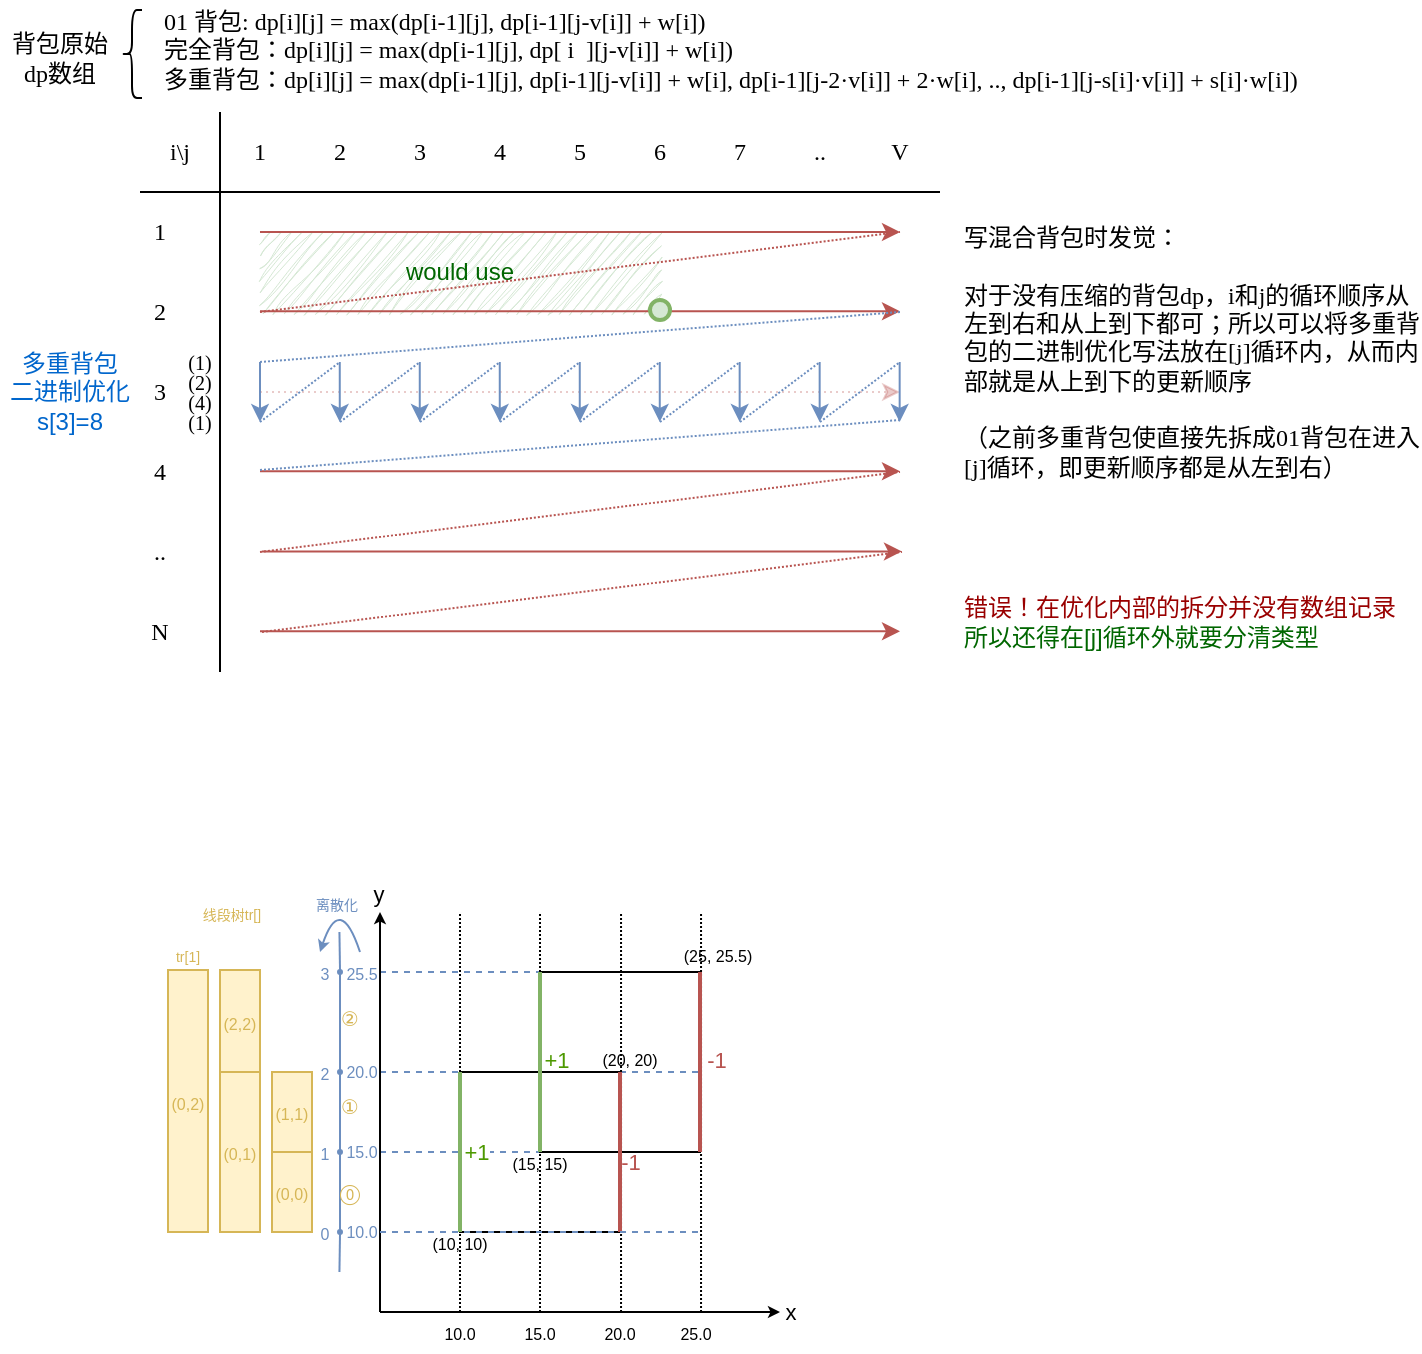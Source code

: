 <mxfile version="26.0.16">
  <diagram name="backpack" id="WbhOg6mAHFlbiaJ38bU9">
    <mxGraphModel dx="1185" dy="632" grid="1" gridSize="10" guides="1" tooltips="1" connect="1" arrows="1" fold="1" page="1" pageScale="1" pageWidth="850" pageHeight="1100" math="0" shadow="0">
      <root>
        <mxCell id="0" />
        <mxCell id="1" parent="0" />
        <mxCell id="1ED4RVVmAUTitH_Si6eS-34" value="" style="endArrow=none;dashed=1;html=1;strokeWidth=1;rounded=0;fillColor=#dae8fc;strokeColor=#6c8ebf;" edge="1" parent="1">
          <mxGeometry width="50" height="50" relative="1" as="geometry">
            <mxPoint x="200" y="600" as="sourcePoint" />
            <mxPoint x="360" y="600" as="targetPoint" />
          </mxGeometry>
        </mxCell>
        <mxCell id="1ED4RVVmAUTitH_Si6eS-35" value="" style="endArrow=none;dashed=1;html=1;strokeWidth=1;rounded=0;fillColor=#dae8fc;strokeColor=#6c8ebf;" edge="1" parent="1">
          <mxGeometry width="50" height="50" relative="1" as="geometry">
            <mxPoint x="200" y="550" as="sourcePoint" />
            <mxPoint x="360" y="550" as="targetPoint" />
          </mxGeometry>
        </mxCell>
        <mxCell id="1ED4RVVmAUTitH_Si6eS-33" value="" style="endArrow=none;dashed=1;html=1;strokeWidth=1;rounded=0;fillColor=#dae8fc;strokeColor=#6c8ebf;" edge="1" parent="1">
          <mxGeometry width="50" height="50" relative="1" as="geometry">
            <mxPoint x="200" y="640" as="sourcePoint" />
            <mxPoint x="360" y="640" as="targetPoint" />
          </mxGeometry>
        </mxCell>
        <mxCell id="b7AsIHiMoh33NBh8LySQ-63" value="&lt;font color=&quot;#006600&quot;&gt;would use&lt;/font&gt;" style="rounded=0;whiteSpace=wrap;html=1;fillColor=#d5e8d4;strokeColor=none;glass=0;shadow=0;sketch=1;curveFitting=1;jiggle=2;" parent="1" vertex="1">
          <mxGeometry x="140" y="180" width="200" height="40" as="geometry" />
        </mxCell>
        <mxCell id="b7AsIHiMoh33NBh8LySQ-1" value="" style="endArrow=none;html=1;rounded=0;" parent="1" edge="1">
          <mxGeometry width="50" height="50" relative="1" as="geometry">
            <mxPoint x="80" y="160" as="sourcePoint" />
            <mxPoint x="480" y="160" as="targetPoint" />
          </mxGeometry>
        </mxCell>
        <mxCell id="b7AsIHiMoh33NBh8LySQ-2" value="" style="endArrow=none;html=1;rounded=0;" parent="1" edge="1">
          <mxGeometry width="50" height="50" relative="1" as="geometry">
            <mxPoint x="120" y="400" as="sourcePoint" />
            <mxPoint x="120" y="120" as="targetPoint" />
          </mxGeometry>
        </mxCell>
        <mxCell id="b7AsIHiMoh33NBh8LySQ-3" value="&lt;font face=&quot;Lucida Console&quot;&gt;i\j&lt;/font&gt;" style="text;html=1;align=center;verticalAlign=middle;whiteSpace=wrap;rounded=0;" parent="1" vertex="1">
          <mxGeometry x="80" y="120" width="40" height="40" as="geometry" />
        </mxCell>
        <mxCell id="b7AsIHiMoh33NBh8LySQ-6" value="&lt;font face=&quot;Lucida Console&quot;&gt;1&lt;/font&gt;" style="text;html=1;align=center;verticalAlign=middle;whiteSpace=wrap;rounded=0;" parent="1" vertex="1">
          <mxGeometry x="80" y="160" width="20" height="40" as="geometry" />
        </mxCell>
        <mxCell id="b7AsIHiMoh33NBh8LySQ-7" value="&lt;font face=&quot;Lucida Console&quot;&gt;2&lt;/font&gt;" style="text;html=1;align=center;verticalAlign=middle;whiteSpace=wrap;rounded=0;" parent="1" vertex="1">
          <mxGeometry x="80" y="200" width="20" height="40" as="geometry" />
        </mxCell>
        <mxCell id="b7AsIHiMoh33NBh8LySQ-9" value="&lt;font face=&quot;Lucida Console&quot;&gt;3&lt;/font&gt;" style="text;html=1;align=center;verticalAlign=middle;whiteSpace=wrap;rounded=0;" parent="1" vertex="1">
          <mxGeometry x="80" y="240" width="20" height="40" as="geometry" />
        </mxCell>
        <mxCell id="b7AsIHiMoh33NBh8LySQ-10" value="&lt;font face=&quot;Lucida Console&quot;&gt;4&lt;/font&gt;" style="text;html=1;align=center;verticalAlign=middle;whiteSpace=wrap;rounded=0;" parent="1" vertex="1">
          <mxGeometry x="80" y="280" width="20" height="40" as="geometry" />
        </mxCell>
        <mxCell id="b7AsIHiMoh33NBh8LySQ-11" value="&lt;font face=&quot;Lucida Console&quot;&gt;..&lt;/font&gt;" style="text;html=1;align=center;verticalAlign=middle;whiteSpace=wrap;rounded=0;" parent="1" vertex="1">
          <mxGeometry x="80" y="320" width="20" height="40" as="geometry" />
        </mxCell>
        <mxCell id="b7AsIHiMoh33NBh8LySQ-12" value="&lt;font face=&quot;Lucida Console&quot;&gt;N&lt;/font&gt;" style="text;html=1;align=center;verticalAlign=middle;whiteSpace=wrap;rounded=0;" parent="1" vertex="1">
          <mxGeometry x="80" y="360" width="20" height="40" as="geometry" />
        </mxCell>
        <mxCell id="b7AsIHiMoh33NBh8LySQ-13" value="&lt;font face=&quot;Lucida Console&quot;&gt;1&lt;/font&gt;" style="text;html=1;align=center;verticalAlign=middle;whiteSpace=wrap;rounded=0;" parent="1" vertex="1">
          <mxGeometry x="120" y="120" width="40" height="40" as="geometry" />
        </mxCell>
        <mxCell id="b7AsIHiMoh33NBh8LySQ-14" value="&lt;font face=&quot;Lucida Console&quot;&gt;2&lt;/font&gt;" style="text;html=1;align=center;verticalAlign=middle;whiteSpace=wrap;rounded=0;" parent="1" vertex="1">
          <mxGeometry x="160" y="120" width="40" height="40" as="geometry" />
        </mxCell>
        <mxCell id="b7AsIHiMoh33NBh8LySQ-15" value="&lt;font face=&quot;Lucida Console&quot;&gt;3&lt;/font&gt;" style="text;html=1;align=center;verticalAlign=middle;whiteSpace=wrap;rounded=0;" parent="1" vertex="1">
          <mxGeometry x="200" y="120" width="40" height="40" as="geometry" />
        </mxCell>
        <mxCell id="b7AsIHiMoh33NBh8LySQ-16" value="&lt;font face=&quot;Lucida Console&quot;&gt;4&lt;/font&gt;" style="text;html=1;align=center;verticalAlign=middle;whiteSpace=wrap;rounded=0;" parent="1" vertex="1">
          <mxGeometry x="240" y="120" width="40" height="40" as="geometry" />
        </mxCell>
        <mxCell id="b7AsIHiMoh33NBh8LySQ-17" value="&lt;font face=&quot;Lucida Console&quot;&gt;5&lt;/font&gt;" style="text;html=1;align=center;verticalAlign=middle;whiteSpace=wrap;rounded=0;" parent="1" vertex="1">
          <mxGeometry x="280" y="120" width="40" height="40" as="geometry" />
        </mxCell>
        <mxCell id="b7AsIHiMoh33NBh8LySQ-18" value="&lt;font face=&quot;Lucida Console&quot;&gt;6&lt;/font&gt;" style="text;html=1;align=center;verticalAlign=middle;whiteSpace=wrap;rounded=0;" parent="1" vertex="1">
          <mxGeometry x="320" y="120" width="40" height="40" as="geometry" />
        </mxCell>
        <mxCell id="b7AsIHiMoh33NBh8LySQ-19" value="&lt;font face=&quot;Lucida Console&quot;&gt;7&lt;/font&gt;" style="text;html=1;align=center;verticalAlign=middle;whiteSpace=wrap;rounded=0;" parent="1" vertex="1">
          <mxGeometry x="360" y="120" width="40" height="40" as="geometry" />
        </mxCell>
        <mxCell id="b7AsIHiMoh33NBh8LySQ-20" value="&lt;font face=&quot;Lucida Console&quot;&gt;..&lt;/font&gt;" style="text;html=1;align=center;verticalAlign=middle;whiteSpace=wrap;rounded=0;" parent="1" vertex="1">
          <mxGeometry x="400" y="120" width="40" height="40" as="geometry" />
        </mxCell>
        <mxCell id="b7AsIHiMoh33NBh8LySQ-21" value="&lt;font face=&quot;Lucida Console&quot;&gt;V&lt;/font&gt;" style="text;html=1;align=center;verticalAlign=middle;whiteSpace=wrap;rounded=0;" parent="1" vertex="1">
          <mxGeometry x="440" y="120" width="40" height="40" as="geometry" />
        </mxCell>
        <mxCell id="b7AsIHiMoh33NBh8LySQ-22" value="&lt;font style=&quot;font-size: 10px;&quot; face=&quot;Lucida Console&quot;&gt;(1)&lt;/font&gt;" style="text;html=1;align=center;verticalAlign=middle;whiteSpace=wrap;rounded=0;" parent="1" vertex="1">
          <mxGeometry x="100" y="240" width="20" height="10" as="geometry" />
        </mxCell>
        <mxCell id="b7AsIHiMoh33NBh8LySQ-24" value="&lt;font style=&quot;font-size: 10px;&quot; face=&quot;Lucida Console&quot;&gt;(2)&lt;/font&gt;" style="text;html=1;align=center;verticalAlign=middle;whiteSpace=wrap;rounded=0;" parent="1" vertex="1">
          <mxGeometry x="100" y="250" width="20" height="10" as="geometry" />
        </mxCell>
        <mxCell id="b7AsIHiMoh33NBh8LySQ-25" value="&lt;font style=&quot;font-size: 10px;&quot; face=&quot;Lucida Console&quot;&gt;(4)&lt;/font&gt;" style="text;html=1;align=center;verticalAlign=middle;whiteSpace=wrap;rounded=0;" parent="1" vertex="1">
          <mxGeometry x="100" y="260" width="20" height="10" as="geometry" />
        </mxCell>
        <mxCell id="b7AsIHiMoh33NBh8LySQ-26" value="&lt;font style=&quot;font-size: 10px;&quot; face=&quot;Lucida Console&quot;&gt;(1)&lt;/font&gt;" style="text;html=1;align=center;verticalAlign=middle;whiteSpace=wrap;rounded=0;" parent="1" vertex="1">
          <mxGeometry x="100" y="270" width="20" height="10" as="geometry" />
        </mxCell>
        <mxCell id="b7AsIHiMoh33NBh8LySQ-27" value="&lt;div&gt;&lt;font face=&quot;Lucida Console&quot;&gt;背包原始dp数组&lt;/font&gt;&lt;/div&gt;" style="text;html=1;align=center;verticalAlign=middle;whiteSpace=wrap;rounded=0;" parent="1" vertex="1">
          <mxGeometry x="10" y="73" width="60" height="40" as="geometry" />
        </mxCell>
        <mxCell id="b7AsIHiMoh33NBh8LySQ-29" value="" style="endArrow=classic;html=1;rounded=0;fillColor=#f8cecc;strokeColor=#b85450;" parent="1" edge="1">
          <mxGeometry width="50" height="50" relative="1" as="geometry">
            <mxPoint x="140" y="180" as="sourcePoint" />
            <mxPoint x="460" y="180" as="targetPoint" />
          </mxGeometry>
        </mxCell>
        <mxCell id="b7AsIHiMoh33NBh8LySQ-30" value="" style="endArrow=classic;html=1;rounded=0;fillColor=#f8cecc;strokeColor=#b85450;" parent="1" edge="1">
          <mxGeometry width="50" height="50" relative="1" as="geometry">
            <mxPoint x="140" y="219.66" as="sourcePoint" />
            <mxPoint x="460" y="219.66" as="targetPoint" />
          </mxGeometry>
        </mxCell>
        <mxCell id="b7AsIHiMoh33NBh8LySQ-31" value="" style="endArrow=classic;html=1;rounded=0;fillColor=#f8cecc;strokeColor=#b85450;dashed=1;dashPattern=1 2;jumpStyle=none;jumpSize=6;opacity=30;curved=0;" parent="1" edge="1">
          <mxGeometry width="50" height="50" relative="1" as="geometry">
            <mxPoint x="140" y="260" as="sourcePoint" />
            <mxPoint x="460" y="260" as="targetPoint" />
          </mxGeometry>
        </mxCell>
        <mxCell id="b7AsIHiMoh33NBh8LySQ-32" value="" style="endArrow=classic;html=1;rounded=0;fillColor=#f8cecc;strokeColor=#b85450;" parent="1" edge="1">
          <mxGeometry width="50" height="50" relative="1" as="geometry">
            <mxPoint x="140" y="299.66" as="sourcePoint" />
            <mxPoint x="460" y="299.66" as="targetPoint" />
          </mxGeometry>
        </mxCell>
        <mxCell id="b7AsIHiMoh33NBh8LySQ-33" value="" style="endArrow=classic;html=1;rounded=0;fillColor=#f8cecc;strokeColor=#b85450;" parent="1" edge="1">
          <mxGeometry width="50" height="50" relative="1" as="geometry">
            <mxPoint x="140" y="379.66" as="sourcePoint" />
            <mxPoint x="460" y="379.66" as="targetPoint" />
          </mxGeometry>
        </mxCell>
        <mxCell id="b7AsIHiMoh33NBh8LySQ-34" value="&lt;font color=&quot;#0066cc&quot;&gt;多重背包&lt;/font&gt;&lt;div&gt;&lt;font color=&quot;#0066cc&quot;&gt;二进制优化&lt;/font&gt;&lt;/div&gt;&lt;div&gt;&lt;font color=&quot;#0066cc&quot;&gt;s[3]=8&lt;/font&gt;&lt;/div&gt;" style="text;html=1;align=center;verticalAlign=middle;whiteSpace=wrap;rounded=0;" parent="1" vertex="1">
          <mxGeometry x="10" y="240" width="70" height="40" as="geometry" />
        </mxCell>
        <mxCell id="b7AsIHiMoh33NBh8LySQ-35" value="&lt;div&gt;&lt;span style=&quot;font-family: &amp;quot;Lucida Console&amp;quot;; background-color: initial;&quot;&gt;01&amp;nbsp;&lt;/span&gt;&lt;font style=&quot;background-color: initial;&quot; face=&quot;Lucida Console&quot;&gt;背包: &lt;/font&gt;&lt;font style=&quot;background-color: initial;&quot; face=&quot;Tahoma&quot;&gt;dp[i][j] = max(dp[i-1][j], dp[i-1][j-v[i]] + w[i])&lt;/font&gt;&lt;/div&gt;&lt;div&gt;&lt;font face=&quot;Tahoma&quot;&gt;完全背包：dp[i][j] = max(dp[i-1][j], dp[ i&amp;nbsp; ][j-v[i]] + w[i])&lt;/font&gt;&lt;/div&gt;&lt;div&gt;&lt;font face=&quot;Tahoma&quot;&gt;多重背包：dp[i][j] = max(dp[i-1][j], dp[i-1][j-v[i]] + w[i],&amp;nbsp;&lt;/font&gt;&lt;span style=&quot;font-family: Tahoma; background-color: initial;&quot;&gt;dp[i-1][j-2·v[i]] + 2·w[i], .., dp[i-1][j-s[i]·v[i]] + s[i]·w[i]&lt;/span&gt;&lt;span style=&quot;font-family: Tahoma; background-color: initial;&quot;&gt;)&lt;/span&gt;&lt;/div&gt;" style="text;html=1;align=left;verticalAlign=middle;whiteSpace=wrap;rounded=0;" parent="1" vertex="1">
          <mxGeometry x="90" y="64" width="630" height="50" as="geometry" />
        </mxCell>
        <mxCell id="b7AsIHiMoh33NBh8LySQ-36" value="" style="shape=curlyBracket;whiteSpace=wrap;html=1;rounded=1;labelPosition=left;verticalLabelPosition=middle;align=right;verticalAlign=middle;size=0.5;" parent="1" vertex="1">
          <mxGeometry x="71" y="69" width="10" height="44" as="geometry" />
        </mxCell>
        <mxCell id="b7AsIHiMoh33NBh8LySQ-37" value="" style="endArrow=classic;html=1;rounded=0;fillColor=#dae8fc;strokeColor=#6c8ebf;" parent="1" edge="1">
          <mxGeometry width="50" height="50" relative="1" as="geometry">
            <mxPoint x="140" y="245" as="sourcePoint" />
            <mxPoint x="140" y="275" as="targetPoint" />
          </mxGeometry>
        </mxCell>
        <mxCell id="b7AsIHiMoh33NBh8LySQ-40" value="" style="endArrow=classic;html=1;rounded=0;fillColor=#dae8fc;strokeColor=#6c8ebf;" parent="1" edge="1">
          <mxGeometry width="50" height="50" relative="1" as="geometry">
            <mxPoint x="179.88" y="245" as="sourcePoint" />
            <mxPoint x="179.88" y="275" as="targetPoint" />
          </mxGeometry>
        </mxCell>
        <mxCell id="b7AsIHiMoh33NBh8LySQ-41" value="" style="endArrow=classic;html=1;rounded=0;fillColor=#dae8fc;strokeColor=#6c8ebf;" parent="1" edge="1">
          <mxGeometry width="50" height="50" relative="1" as="geometry">
            <mxPoint x="219.88" y="245" as="sourcePoint" />
            <mxPoint x="219.88" y="275" as="targetPoint" />
          </mxGeometry>
        </mxCell>
        <mxCell id="b7AsIHiMoh33NBh8LySQ-42" value="" style="endArrow=classic;html=1;rounded=0;fillColor=#dae8fc;strokeColor=#6c8ebf;" parent="1" edge="1">
          <mxGeometry width="50" height="50" relative="1" as="geometry">
            <mxPoint x="259.88" y="245" as="sourcePoint" />
            <mxPoint x="259.88" y="275" as="targetPoint" />
          </mxGeometry>
        </mxCell>
        <mxCell id="b7AsIHiMoh33NBh8LySQ-43" value="" style="endArrow=classic;html=1;rounded=0;fillColor=#dae8fc;strokeColor=#6c8ebf;" parent="1" edge="1">
          <mxGeometry width="50" height="50" relative="1" as="geometry">
            <mxPoint x="299.88" y="245" as="sourcePoint" />
            <mxPoint x="299.88" y="275" as="targetPoint" />
          </mxGeometry>
        </mxCell>
        <mxCell id="b7AsIHiMoh33NBh8LySQ-44" value="" style="endArrow=classic;html=1;rounded=0;fillColor=#dae8fc;strokeColor=#6c8ebf;" parent="1" edge="1">
          <mxGeometry width="50" height="50" relative="1" as="geometry">
            <mxPoint x="339.88" y="245" as="sourcePoint" />
            <mxPoint x="339.88" y="275" as="targetPoint" />
          </mxGeometry>
        </mxCell>
        <mxCell id="b7AsIHiMoh33NBh8LySQ-45" value="" style="endArrow=classic;html=1;rounded=0;fillColor=#dae8fc;strokeColor=#6c8ebf;" parent="1" edge="1">
          <mxGeometry width="50" height="50" relative="1" as="geometry">
            <mxPoint x="379.83" y="245" as="sourcePoint" />
            <mxPoint x="379.83" y="275" as="targetPoint" />
          </mxGeometry>
        </mxCell>
        <mxCell id="b7AsIHiMoh33NBh8LySQ-46" value="" style="endArrow=classic;html=1;rounded=0;fillColor=#dae8fc;strokeColor=#6c8ebf;" parent="1" edge="1">
          <mxGeometry width="50" height="50" relative="1" as="geometry">
            <mxPoint x="419.83" y="245" as="sourcePoint" />
            <mxPoint x="419.83" y="275" as="targetPoint" />
          </mxGeometry>
        </mxCell>
        <mxCell id="b7AsIHiMoh33NBh8LySQ-47" value="" style="endArrow=classic;html=1;rounded=0;fillColor=#dae8fc;strokeColor=#6c8ebf;" parent="1" edge="1">
          <mxGeometry width="50" height="50" relative="1" as="geometry">
            <mxPoint x="459.83" y="245" as="sourcePoint" />
            <mxPoint x="459.83" y="275" as="targetPoint" />
          </mxGeometry>
        </mxCell>
        <mxCell id="b7AsIHiMoh33NBh8LySQ-48" value="" style="endArrow=none;dashed=1;html=1;rounded=0;fillColor=#f8cecc;strokeColor=#b85450;dashPattern=1 1;" parent="1" edge="1">
          <mxGeometry width="50" height="50" relative="1" as="geometry">
            <mxPoint x="140" y="220" as="sourcePoint" />
            <mxPoint x="460" y="180" as="targetPoint" />
          </mxGeometry>
        </mxCell>
        <mxCell id="b7AsIHiMoh33NBh8LySQ-49" value="" style="endArrow=none;dashed=1;html=1;rounded=0;fillColor=#f8cecc;strokeColor=#b85450;dashPattern=1 1;" parent="1" edge="1">
          <mxGeometry width="50" height="50" relative="1" as="geometry">
            <mxPoint x="141" y="380" as="sourcePoint" />
            <mxPoint x="461" y="340" as="targetPoint" />
          </mxGeometry>
        </mxCell>
        <mxCell id="b7AsIHiMoh33NBh8LySQ-50" value="" style="endArrow=classic;html=1;rounded=0;fillColor=#f8cecc;strokeColor=#b85450;" parent="1" edge="1">
          <mxGeometry width="50" height="50" relative="1" as="geometry">
            <mxPoint x="141" y="339.71" as="sourcePoint" />
            <mxPoint x="461" y="339.71" as="targetPoint" />
          </mxGeometry>
        </mxCell>
        <mxCell id="b7AsIHiMoh33NBh8LySQ-51" value="" style="endArrow=none;dashed=1;html=1;rounded=0;fillColor=#f8cecc;strokeColor=#b85450;dashPattern=1 1;" parent="1" edge="1">
          <mxGeometry width="50" height="50" relative="1" as="geometry">
            <mxPoint x="140" y="340" as="sourcePoint" />
            <mxPoint x="460" y="300" as="targetPoint" />
          </mxGeometry>
        </mxCell>
        <mxCell id="b7AsIHiMoh33NBh8LySQ-52" value="" style="endArrow=none;dashed=1;html=1;rounded=0;fillColor=#dae8fc;strokeColor=#6c8ebf;dashPattern=1 1;" parent="1" edge="1">
          <mxGeometry width="50" height="50" relative="1" as="geometry">
            <mxPoint x="140" y="245" as="sourcePoint" />
            <mxPoint x="460" y="220" as="targetPoint" />
          </mxGeometry>
        </mxCell>
        <mxCell id="b7AsIHiMoh33NBh8LySQ-53" value="" style="endArrow=none;dashed=1;html=1;rounded=0;fillColor=#dae8fc;strokeColor=#6c8ebf;dashPattern=1 1;" parent="1" edge="1">
          <mxGeometry width="50" height="50" relative="1" as="geometry">
            <mxPoint x="140" y="275" as="sourcePoint" />
            <mxPoint x="180" y="245" as="targetPoint" />
          </mxGeometry>
        </mxCell>
        <mxCell id="b7AsIHiMoh33NBh8LySQ-54" value="" style="endArrow=none;dashed=1;html=1;rounded=0;fillColor=#dae8fc;strokeColor=#6c8ebf;dashPattern=1 1;" parent="1" edge="1">
          <mxGeometry width="50" height="50" relative="1" as="geometry">
            <mxPoint x="180" y="275" as="sourcePoint" />
            <mxPoint x="220" y="245" as="targetPoint" />
          </mxGeometry>
        </mxCell>
        <mxCell id="b7AsIHiMoh33NBh8LySQ-55" value="" style="endArrow=none;dashed=1;html=1;rounded=0;fillColor=#dae8fc;strokeColor=#6c8ebf;dashPattern=1 1;" parent="1" edge="1">
          <mxGeometry width="50" height="50" relative="1" as="geometry">
            <mxPoint x="220" y="275" as="sourcePoint" />
            <mxPoint x="260" y="245" as="targetPoint" />
          </mxGeometry>
        </mxCell>
        <mxCell id="b7AsIHiMoh33NBh8LySQ-56" value="" style="endArrow=none;dashed=1;html=1;rounded=0;fillColor=#dae8fc;strokeColor=#6c8ebf;dashPattern=1 1;" parent="1" edge="1">
          <mxGeometry width="50" height="50" relative="1" as="geometry">
            <mxPoint x="260" y="275" as="sourcePoint" />
            <mxPoint x="300" y="245" as="targetPoint" />
          </mxGeometry>
        </mxCell>
        <mxCell id="b7AsIHiMoh33NBh8LySQ-57" value="" style="endArrow=none;dashed=1;html=1;rounded=0;fillColor=#dae8fc;strokeColor=#6c8ebf;dashPattern=1 1;" parent="1" edge="1">
          <mxGeometry width="50" height="50" relative="1" as="geometry">
            <mxPoint x="300" y="275" as="sourcePoint" />
            <mxPoint x="340" y="245" as="targetPoint" />
          </mxGeometry>
        </mxCell>
        <mxCell id="b7AsIHiMoh33NBh8LySQ-58" value="" style="endArrow=none;dashed=1;html=1;rounded=0;fillColor=#dae8fc;strokeColor=#6c8ebf;dashPattern=1 1;" parent="1" edge="1">
          <mxGeometry width="50" height="50" relative="1" as="geometry">
            <mxPoint x="340" y="275" as="sourcePoint" />
            <mxPoint x="380" y="245" as="targetPoint" />
          </mxGeometry>
        </mxCell>
        <mxCell id="b7AsIHiMoh33NBh8LySQ-59" value="" style="endArrow=none;dashed=1;html=1;rounded=0;fillColor=#dae8fc;strokeColor=#6c8ebf;dashPattern=1 1;" parent="1" edge="1">
          <mxGeometry width="50" height="50" relative="1" as="geometry">
            <mxPoint x="380" y="275" as="sourcePoint" />
            <mxPoint x="420" y="245" as="targetPoint" />
          </mxGeometry>
        </mxCell>
        <mxCell id="b7AsIHiMoh33NBh8LySQ-60" value="" style="endArrow=none;dashed=1;html=1;rounded=0;fillColor=#dae8fc;strokeColor=#6c8ebf;dashPattern=1 1;" parent="1" edge="1">
          <mxGeometry width="50" height="50" relative="1" as="geometry">
            <mxPoint x="420" y="275" as="sourcePoint" />
            <mxPoint x="460" y="245" as="targetPoint" />
          </mxGeometry>
        </mxCell>
        <mxCell id="b7AsIHiMoh33NBh8LySQ-61" value="" style="endArrow=none;dashed=1;html=1;rounded=0;fillColor=#dae8fc;strokeColor=#6c8ebf;dashPattern=1 1;" parent="1" edge="1">
          <mxGeometry width="50" height="50" relative="1" as="geometry">
            <mxPoint x="140" y="299" as="sourcePoint" />
            <mxPoint x="460" y="274" as="targetPoint" />
          </mxGeometry>
        </mxCell>
        <mxCell id="b7AsIHiMoh33NBh8LySQ-62" value="" style="ellipse;whiteSpace=wrap;html=1;aspect=fixed;fillColor=#d5e8d4;strokeColor=#82b366;strokeWidth=2;" parent="1" vertex="1">
          <mxGeometry x="335" y="214" width="10" height="10" as="geometry" />
        </mxCell>
        <mxCell id="b7AsIHiMoh33NBh8LySQ-64" value="&lt;font face=&quot;Lucida Console&quot;&gt;写混合背包时发觉：&lt;/font&gt;&lt;div&gt;&lt;font face=&quot;Lucida Console&quot;&gt;&lt;br&gt;&lt;/font&gt;&lt;/div&gt;&lt;div&gt;&lt;font face=&quot;Lucida Console&quot;&gt;对于没有压缩的背包dp，i和j的循环顺序从左到右和从上到下都可；所以可以将多重背包的二进制优化写法放在[j]循环内，从而内部就是从上到下的更新顺序&lt;/font&gt;&lt;/div&gt;&lt;div&gt;&lt;font face=&quot;Lucida Console&quot;&gt;&lt;br&gt;&lt;/font&gt;&lt;/div&gt;&lt;div&gt;&lt;font face=&quot;Lucida Console&quot;&gt;（之前多重背包使直接先拆成01背包在进入[j]循环，即更新顺序都是从左到右）&lt;/font&gt;&lt;/div&gt;" style="text;html=1;align=left;verticalAlign=middle;whiteSpace=wrap;rounded=0;" parent="1" vertex="1">
          <mxGeometry x="490" y="160" width="230" height="160" as="geometry" />
        </mxCell>
        <mxCell id="b7AsIHiMoh33NBh8LySQ-66" value="&lt;font color=&quot;#990000&quot; face=&quot;Lucida Console&quot;&gt;错误！在优化内部的拆分并没有数组记录&lt;/font&gt;&lt;div&gt;&lt;font color=&quot;#006600&quot;&gt;所以还得在[j]循环外就要分清类型&lt;/font&gt;&lt;/div&gt;" style="text;html=1;align=left;verticalAlign=middle;whiteSpace=wrap;rounded=0;" parent="1" vertex="1">
          <mxGeometry x="490" y="360" width="230" height="30" as="geometry" />
        </mxCell>
        <mxCell id="1ED4RVVmAUTitH_Si6eS-1" value="" style="endArrow=classic;html=1;rounded=0;startSize=3;endSize=3;" edge="1" parent="1">
          <mxGeometry width="50" height="50" relative="1" as="geometry">
            <mxPoint x="200" y="720" as="sourcePoint" />
            <mxPoint x="400" y="720" as="targetPoint" />
          </mxGeometry>
        </mxCell>
        <mxCell id="1ED4RVVmAUTitH_Si6eS-2" value="x" style="edgeLabel;html=1;align=center;verticalAlign=middle;resizable=0;points=[];labelBackgroundColor=none;" vertex="1" connectable="0" parent="1ED4RVVmAUTitH_Si6eS-1">
          <mxGeometry x="0.882" relative="1" as="geometry">
            <mxPoint x="17" as="offset" />
          </mxGeometry>
        </mxCell>
        <mxCell id="1ED4RVVmAUTitH_Si6eS-3" value="" style="endArrow=classic;html=1;rounded=0;startSize=3;endSize=3;" edge="1" parent="1">
          <mxGeometry width="50" height="50" relative="1" as="geometry">
            <mxPoint x="200" y="720" as="sourcePoint" />
            <mxPoint x="200" y="520" as="targetPoint" />
          </mxGeometry>
        </mxCell>
        <mxCell id="1ED4RVVmAUTitH_Si6eS-4" value="y" style="edgeLabel;html=1;align=center;verticalAlign=middle;resizable=0;points=[];labelBackgroundColor=none;" vertex="1" connectable="0" parent="1ED4RVVmAUTitH_Si6eS-3">
          <mxGeometry x="0.839" relative="1" as="geometry">
            <mxPoint x="-1" y="-25" as="offset" />
          </mxGeometry>
        </mxCell>
        <mxCell id="1ED4RVVmAUTitH_Si6eS-5" value="" style="whiteSpace=wrap;html=1;aspect=fixed;fillColor=none;" vertex="1" parent="1">
          <mxGeometry x="240" y="600" width="80" height="80" as="geometry" />
        </mxCell>
        <mxCell id="1ED4RVVmAUTitH_Si6eS-8" value="" style="rounded=0;whiteSpace=wrap;html=1;fillColor=none;" vertex="1" parent="1">
          <mxGeometry x="280" y="550" width="80" height="90" as="geometry" />
        </mxCell>
        <mxCell id="1ED4RVVmAUTitH_Si6eS-10" value="&lt;font style=&quot;font-size: 8px;&quot;&gt;(10, 10)&lt;/font&gt;" style="text;html=1;align=center;verticalAlign=middle;whiteSpace=wrap;rounded=0;" vertex="1" parent="1">
          <mxGeometry x="225" y="680" width="30" height="10" as="geometry" />
        </mxCell>
        <mxCell id="1ED4RVVmAUTitH_Si6eS-11" value="&lt;font style=&quot;font-size: 8px;&quot;&gt;(20, 20)&lt;/font&gt;" style="text;html=1;align=center;verticalAlign=middle;whiteSpace=wrap;rounded=0;" vertex="1" parent="1">
          <mxGeometry x="310" y="588" width="30" height="10" as="geometry" />
        </mxCell>
        <mxCell id="1ED4RVVmAUTitH_Si6eS-12" value="&lt;font style=&quot;font-size: 8px;&quot;&gt;(15, 15)&lt;/font&gt;" style="text;html=1;align=center;verticalAlign=middle;whiteSpace=wrap;rounded=0;" vertex="1" parent="1">
          <mxGeometry x="265" y="640" width="30" height="10" as="geometry" />
        </mxCell>
        <mxCell id="1ED4RVVmAUTitH_Si6eS-13" value="&lt;font style=&quot;font-size: 8px;&quot;&gt;(25, 25.5)&lt;/font&gt;" style="text;html=1;align=center;verticalAlign=middle;whiteSpace=wrap;rounded=0;" vertex="1" parent="1">
          <mxGeometry x="348" y="536" width="42" height="10" as="geometry" />
        </mxCell>
        <mxCell id="1ED4RVVmAUTitH_Si6eS-14" value="" style="endArrow=none;dashed=1;html=1;strokeWidth=1;rounded=0;dashPattern=1 1;" edge="1" parent="1">
          <mxGeometry width="50" height="50" relative="1" as="geometry">
            <mxPoint x="240" y="720" as="sourcePoint" />
            <mxPoint x="240" y="520" as="targetPoint" />
          </mxGeometry>
        </mxCell>
        <mxCell id="1ED4RVVmAUTitH_Si6eS-15" value="" style="endArrow=none;dashed=1;html=1;strokeWidth=1;rounded=0;dashPattern=1 1;" edge="1" parent="1">
          <mxGeometry width="50" height="50" relative="1" as="geometry">
            <mxPoint x="280" y="720" as="sourcePoint" />
            <mxPoint x="280" y="520" as="targetPoint" />
          </mxGeometry>
        </mxCell>
        <mxCell id="1ED4RVVmAUTitH_Si6eS-16" value="" style="endArrow=none;dashed=1;html=1;strokeWidth=1;rounded=0;dashPattern=1 1;" edge="1" parent="1">
          <mxGeometry width="50" height="50" relative="1" as="geometry">
            <mxPoint x="320.52" y="720" as="sourcePoint" />
            <mxPoint x="320.52" y="520" as="targetPoint" />
          </mxGeometry>
        </mxCell>
        <mxCell id="1ED4RVVmAUTitH_Si6eS-17" value="" style="endArrow=none;dashed=1;html=1;strokeWidth=1;rounded=0;dashPattern=1 1;" edge="1" parent="1">
          <mxGeometry width="50" height="50" relative="1" as="geometry">
            <mxPoint x="360.52" y="720" as="sourcePoint" />
            <mxPoint x="360.52" y="520" as="targetPoint" />
          </mxGeometry>
        </mxCell>
        <mxCell id="1ED4RVVmAUTitH_Si6eS-18" value="&lt;font style=&quot;font-size: 8px;&quot;&gt;10.0&lt;/font&gt;" style="text;html=1;align=center;verticalAlign=middle;whiteSpace=wrap;rounded=0;" vertex="1" parent="1">
          <mxGeometry x="230" y="720" width="20" height="20" as="geometry" />
        </mxCell>
        <mxCell id="1ED4RVVmAUTitH_Si6eS-19" value="&lt;font style=&quot;font-size: 8px;&quot;&gt;15.0&lt;/font&gt;" style="text;html=1;align=center;verticalAlign=middle;whiteSpace=wrap;rounded=0;" vertex="1" parent="1">
          <mxGeometry x="270" y="720" width="20" height="20" as="geometry" />
        </mxCell>
        <mxCell id="1ED4RVVmAUTitH_Si6eS-20" value="&lt;font style=&quot;font-size: 8px;&quot;&gt;20.0&lt;/font&gt;" style="text;html=1;align=center;verticalAlign=middle;whiteSpace=wrap;rounded=0;" vertex="1" parent="1">
          <mxGeometry x="310" y="720" width="20" height="20" as="geometry" />
        </mxCell>
        <mxCell id="1ED4RVVmAUTitH_Si6eS-21" value="&lt;font style=&quot;font-size: 8px;&quot;&gt;25.0&lt;/font&gt;" style="text;html=1;align=center;verticalAlign=middle;whiteSpace=wrap;rounded=0;" vertex="1" parent="1">
          <mxGeometry x="348" y="720" width="20" height="20" as="geometry" />
        </mxCell>
        <mxCell id="1ED4RVVmAUTitH_Si6eS-25" value="" style="endArrow=none;html=1;rounded=0;fillColor=#d5e8d4;strokeColor=#82b366;exitX=0;exitY=1;exitDx=0;exitDy=0;strokeWidth=2;entryX=0;entryY=0;entryDx=0;entryDy=0;" edge="1" parent="1" source="1ED4RVVmAUTitH_Si6eS-8" target="1ED4RVVmAUTitH_Si6eS-8">
          <mxGeometry width="50" height="50" relative="1" as="geometry">
            <mxPoint x="279.52" y="640" as="sourcePoint" />
            <mxPoint x="280" y="550" as="targetPoint" />
          </mxGeometry>
        </mxCell>
        <mxCell id="1ED4RVVmAUTitH_Si6eS-26" value="&lt;font style=&quot;color: rgb(77, 153, 0);&quot;&gt;+1&lt;/font&gt;" style="edgeLabel;html=1;align=center;verticalAlign=middle;resizable=0;points=[];labelBackgroundColor=none;" vertex="1" connectable="0" parent="1ED4RVVmAUTitH_Si6eS-25">
          <mxGeometry x="0.282" y="-1" relative="1" as="geometry">
            <mxPoint x="7" y="11" as="offset" />
          </mxGeometry>
        </mxCell>
        <mxCell id="1ED4RVVmAUTitH_Si6eS-27" value="" style="endArrow=none;html=1;rounded=0;fillColor=#f8cecc;strokeColor=#b85450;entryX=1;entryY=0;entryDx=0;entryDy=0;exitX=1;exitY=1;exitDx=0;exitDy=0;strokeWidth=2;" edge="1" parent="1" source="1ED4RVVmAUTitH_Si6eS-8" target="1ED4RVVmAUTitH_Si6eS-8">
          <mxGeometry width="50" height="50" relative="1" as="geometry">
            <mxPoint x="360" y="640" as="sourcePoint" />
            <mxPoint x="360" y="550" as="targetPoint" />
          </mxGeometry>
        </mxCell>
        <mxCell id="1ED4RVVmAUTitH_Si6eS-28" value="&lt;font style=&quot;color: rgb(184, 84, 80);&quot;&gt;-1&lt;/font&gt;" style="edgeLabel;html=1;align=center;verticalAlign=middle;resizable=0;points=[];labelBackgroundColor=none;" vertex="1" connectable="0" parent="1ED4RVVmAUTitH_Si6eS-27">
          <mxGeometry x="0.282" y="-1" relative="1" as="geometry">
            <mxPoint x="7" y="11" as="offset" />
          </mxGeometry>
        </mxCell>
        <mxCell id="1ED4RVVmAUTitH_Si6eS-30" value="" style="endArrow=none;html=1;rounded=0;fillColor=#f8cecc;strokeColor=#b85450;entryX=1;entryY=0;entryDx=0;entryDy=0;exitX=1;exitY=1;exitDx=0;exitDy=0;strokeWidth=2;" edge="1" parent="1" source="1ED4RVVmAUTitH_Si6eS-5" target="1ED4RVVmAUTitH_Si6eS-5">
          <mxGeometry width="50" height="50" relative="1" as="geometry">
            <mxPoint x="320" y="690" as="sourcePoint" />
            <mxPoint x="320" y="600" as="targetPoint" />
          </mxGeometry>
        </mxCell>
        <mxCell id="1ED4RVVmAUTitH_Si6eS-31" value="&lt;font style=&quot;color: rgb(184, 84, 80);&quot;&gt;-1&lt;/font&gt;" style="edgeLabel;html=1;align=center;verticalAlign=middle;resizable=0;points=[];labelBackgroundColor=none;" vertex="1" connectable="0" parent="1ED4RVVmAUTitH_Si6eS-30">
          <mxGeometry x="0.282" y="-1" relative="1" as="geometry">
            <mxPoint x="4" y="16" as="offset" />
          </mxGeometry>
        </mxCell>
        <mxCell id="1ED4RVVmAUTitH_Si6eS-32" value="" style="endArrow=none;dashed=1;html=1;strokeWidth=1;rounded=0;fillColor=#dae8fc;strokeColor=#6c8ebf;" edge="1" parent="1">
          <mxGeometry width="50" height="50" relative="1" as="geometry">
            <mxPoint x="200" y="680" as="sourcePoint" />
            <mxPoint x="360" y="680" as="targetPoint" />
          </mxGeometry>
        </mxCell>
        <mxCell id="1ED4RVVmAUTitH_Si6eS-23" value="" style="endArrow=none;html=1;rounded=0;fillColor=#d5e8d4;strokeColor=#82b366;entryX=0;entryY=0;entryDx=0;entryDy=0;exitX=0;exitY=1;exitDx=0;exitDy=0;strokeWidth=2;" edge="1" parent="1" source="1ED4RVVmAUTitH_Si6eS-5" target="1ED4RVVmAUTitH_Si6eS-5">
          <mxGeometry width="50" height="50" relative="1" as="geometry">
            <mxPoint x="195" y="665" as="sourcePoint" />
            <mxPoint x="245" y="615" as="targetPoint" />
          </mxGeometry>
        </mxCell>
        <mxCell id="1ED4RVVmAUTitH_Si6eS-24" value="&lt;font style=&quot;color: rgb(77, 153, 0);&quot;&gt;+1&lt;/font&gt;" style="edgeLabel;html=1;align=center;verticalAlign=middle;resizable=0;points=[];" vertex="1" connectable="0" parent="1ED4RVVmAUTitH_Si6eS-23">
          <mxGeometry x="0.282" y="-1" relative="1" as="geometry">
            <mxPoint x="7" y="11" as="offset" />
          </mxGeometry>
        </mxCell>
        <mxCell id="1ED4RVVmAUTitH_Si6eS-36" value="&lt;font style=&quot;font-size: 8px; color: rgb(108, 142, 191);&quot;&gt;10.0&lt;/font&gt;" style="text;html=1;align=center;verticalAlign=middle;whiteSpace=wrap;rounded=0;" vertex="1" parent="1">
          <mxGeometry x="181" y="669" width="20" height="20" as="geometry" />
        </mxCell>
        <mxCell id="1ED4RVVmAUTitH_Si6eS-37" value="&lt;font style=&quot;font-size: 8px; color: rgb(108, 142, 191);&quot;&gt;15.0&lt;/font&gt;" style="text;html=1;align=center;verticalAlign=middle;whiteSpace=wrap;rounded=0;" vertex="1" parent="1">
          <mxGeometry x="181" y="629" width="20" height="20" as="geometry" />
        </mxCell>
        <mxCell id="1ED4RVVmAUTitH_Si6eS-38" value="&lt;font style=&quot;font-size: 8px; color: rgb(108, 142, 191);&quot;&gt;20.0&lt;/font&gt;" style="text;html=1;align=center;verticalAlign=middle;whiteSpace=wrap;rounded=0;" vertex="1" parent="1">
          <mxGeometry x="181" y="589" width="20" height="20" as="geometry" />
        </mxCell>
        <mxCell id="1ED4RVVmAUTitH_Si6eS-39" value="&lt;font style=&quot;font-size: 8px; color: rgb(108, 142, 191);&quot;&gt;25.5&lt;/font&gt;" style="text;html=1;align=center;verticalAlign=middle;whiteSpace=wrap;rounded=0;" vertex="1" parent="1">
          <mxGeometry x="181" y="540" width="20" height="20" as="geometry" />
        </mxCell>
        <mxCell id="1ED4RVVmAUTitH_Si6eS-40" value="&lt;font style=&quot;font-size: 8px; color: rgb(108, 142, 191);&quot;&gt;3&lt;/font&gt;" style="text;html=1;align=center;verticalAlign=middle;whiteSpace=wrap;rounded=0;" vertex="1" parent="1">
          <mxGeometry x="166" y="540" width="13" height="20" as="geometry" />
        </mxCell>
        <mxCell id="1ED4RVVmAUTitH_Si6eS-41" value="&lt;font style=&quot;font-size: 8px; color: rgb(108, 142, 191);&quot;&gt;2&lt;/font&gt;" style="text;html=1;align=center;verticalAlign=middle;whiteSpace=wrap;rounded=0;" vertex="1" parent="1">
          <mxGeometry x="166" y="590" width="13" height="20" as="geometry" />
        </mxCell>
        <mxCell id="1ED4RVVmAUTitH_Si6eS-42" value="&lt;font style=&quot;font-size: 8px; color: rgb(108, 142, 191);&quot;&gt;1&lt;/font&gt;" style="text;html=1;align=center;verticalAlign=middle;whiteSpace=wrap;rounded=0;" vertex="1" parent="1">
          <mxGeometry x="166" y="630" width="13" height="20" as="geometry" />
        </mxCell>
        <mxCell id="1ED4RVVmAUTitH_Si6eS-43" value="&lt;font style=&quot;font-size: 8px; color: rgb(108, 142, 191);&quot;&gt;0&lt;/font&gt;" style="text;html=1;align=center;verticalAlign=middle;whiteSpace=wrap;rounded=0;" vertex="1" parent="1">
          <mxGeometry x="166" y="670" width="13" height="20" as="geometry" />
        </mxCell>
        <mxCell id="1ED4RVVmAUTitH_Si6eS-44" value="" style="curved=1;endArrow=classic;html=1;rounded=0;endSize=3;startSize=3;fillColor=#dae8fc;strokeColor=#6c8ebf;" edge="1" parent="1">
          <mxGeometry width="50" height="50" relative="1" as="geometry">
            <mxPoint x="190" y="540" as="sourcePoint" />
            <mxPoint x="170" y="540" as="targetPoint" />
            <Array as="points">
              <mxPoint x="180" y="510" />
            </Array>
          </mxGeometry>
        </mxCell>
        <mxCell id="1ED4RVVmAUTitH_Si6eS-47" value="&lt;font style=&quot;color: rgb(108, 142, 191); font-size: 7px;&quot;&gt;离散化&lt;/font&gt;" style="edgeLabel;html=1;align=center;verticalAlign=middle;resizable=0;points=[];labelBackgroundColor=none;" vertex="1" connectable="0" parent="1ED4RVVmAUTitH_Si6eS-44">
          <mxGeometry x="-0.747" y="1" relative="1" as="geometry">
            <mxPoint x="-9" y="-18" as="offset" />
          </mxGeometry>
        </mxCell>
        <mxCell id="1ED4RVVmAUTitH_Si6eS-46" value="" style="endArrow=none;html=1;rounded=0;fillColor=#dae8fc;strokeColor=#6c8ebf;" edge="1" parent="1" source="1ED4RVVmAUTitH_Si6eS-49">
          <mxGeometry width="50" height="50" relative="1" as="geometry">
            <mxPoint x="179.72" y="700" as="sourcePoint" />
            <mxPoint x="179.72" y="530" as="targetPoint" />
          </mxGeometry>
        </mxCell>
        <mxCell id="1ED4RVVmAUTitH_Si6eS-51" value="" style="endArrow=none;html=1;rounded=0;fillColor=#dae8fc;strokeColor=#6c8ebf;" edge="1" parent="1" source="1ED4RVVmAUTitH_Si6eS-53" target="1ED4RVVmAUTitH_Si6eS-50">
          <mxGeometry width="50" height="50" relative="1" as="geometry">
            <mxPoint x="179.72" y="700" as="sourcePoint" />
            <mxPoint x="179.72" y="530" as="targetPoint" />
          </mxGeometry>
        </mxCell>
        <mxCell id="1ED4RVVmAUTitH_Si6eS-50" value="" style="ellipse;whiteSpace=wrap;html=1;aspect=fixed;fillColor=#6C8EBF;strokeColor=#6c8ebf;" vertex="1" parent="1">
          <mxGeometry x="179" y="599" width="2" height="2" as="geometry" />
        </mxCell>
        <mxCell id="1ED4RVVmAUTitH_Si6eS-52" value="" style="endArrow=none;html=1;rounded=0;fillColor=#dae8fc;strokeColor=#6c8ebf;" edge="1" parent="1" source="1ED4RVVmAUTitH_Si6eS-50" target="1ED4RVVmAUTitH_Si6eS-49">
          <mxGeometry width="50" height="50" relative="1" as="geometry">
            <mxPoint x="180" y="599" as="sourcePoint" />
            <mxPoint x="179.72" y="530" as="targetPoint" />
          </mxGeometry>
        </mxCell>
        <mxCell id="1ED4RVVmAUTitH_Si6eS-49" value="" style="ellipse;whiteSpace=wrap;html=1;aspect=fixed;fillColor=#6C8EBF;strokeColor=#6c8ebf;" vertex="1" parent="1">
          <mxGeometry x="179" y="549" width="2" height="2" as="geometry" />
        </mxCell>
        <mxCell id="1ED4RVVmAUTitH_Si6eS-54" value="" style="endArrow=none;html=1;rounded=0;fillColor=#dae8fc;strokeColor=#6c8ebf;" edge="1" parent="1" source="1ED4RVVmAUTitH_Si6eS-55" target="1ED4RVVmAUTitH_Si6eS-53">
          <mxGeometry width="50" height="50" relative="1" as="geometry">
            <mxPoint x="179.72" y="700" as="sourcePoint" />
            <mxPoint x="180" y="601" as="targetPoint" />
          </mxGeometry>
        </mxCell>
        <mxCell id="1ED4RVVmAUTitH_Si6eS-53" value="" style="ellipse;whiteSpace=wrap;html=1;aspect=fixed;fillColor=#6C8EBF;strokeColor=#6c8ebf;" vertex="1" parent="1">
          <mxGeometry x="179" y="639" width="2" height="2" as="geometry" />
        </mxCell>
        <mxCell id="1ED4RVVmAUTitH_Si6eS-56" value="" style="endArrow=none;html=1;rounded=0;fillColor=#dae8fc;strokeColor=#6c8ebf;" edge="1" parent="1" target="1ED4RVVmAUTitH_Si6eS-55">
          <mxGeometry width="50" height="50" relative="1" as="geometry">
            <mxPoint x="179.72" y="700" as="sourcePoint" />
            <mxPoint x="180" y="641" as="targetPoint" />
          </mxGeometry>
        </mxCell>
        <mxCell id="1ED4RVVmAUTitH_Si6eS-55" value="" style="ellipse;whiteSpace=wrap;html=1;aspect=fixed;fillColor=#6C8EBF;strokeColor=#6c8ebf;" vertex="1" parent="1">
          <mxGeometry x="179" y="679" width="2" height="2" as="geometry" />
        </mxCell>
        <mxCell id="1ED4RVVmAUTitH_Si6eS-57" value="&lt;font style=&quot;font-size: 8px; color: rgb(214, 182, 86);&quot;&gt;(2,2)&lt;/font&gt;" style="rounded=0;whiteSpace=wrap;html=1;fillColor=#fff2cc;strokeColor=#d6b656;" vertex="1" parent="1">
          <mxGeometry x="120" y="549" width="20" height="51" as="geometry" />
        </mxCell>
        <mxCell id="1ED4RVVmAUTitH_Si6eS-58" value="&lt;font style=&quot;font-size: 8px; color: rgb(214, 182, 86);&quot;&gt;(1,1)&lt;/font&gt;" style="rounded=0;whiteSpace=wrap;html=1;fillColor=#fff2cc;strokeColor=#d6b656;" vertex="1" parent="1">
          <mxGeometry x="146" y="600" width="20" height="40" as="geometry" />
        </mxCell>
        <mxCell id="1ED4RVVmAUTitH_Si6eS-59" value="&lt;font style=&quot;font-size: 8px; color: rgb(214, 182, 86);&quot;&gt;(0,0)&lt;/font&gt;" style="rounded=0;whiteSpace=wrap;html=1;fillColor=#fff2cc;strokeColor=#d6b656;" vertex="1" parent="1">
          <mxGeometry x="146" y="640" width="20" height="40" as="geometry" />
        </mxCell>
        <mxCell id="1ED4RVVmAUTitH_Si6eS-60" value="&lt;font style=&quot;font-size: 8px; color: rgb(214, 182, 86);&quot;&gt;(0,1)&lt;/font&gt;" style="rounded=0;whiteSpace=wrap;html=1;fillColor=#fff2cc;strokeColor=#d6b656;" vertex="1" parent="1">
          <mxGeometry x="120" y="600" width="20" height="80" as="geometry" />
        </mxCell>
        <mxCell id="1ED4RVVmAUTitH_Si6eS-61" value="&lt;font style=&quot;font-size: 8px; color: rgb(214, 182, 86);&quot;&gt;(0,2)&lt;/font&gt;" style="rounded=0;whiteSpace=wrap;html=1;fillColor=#fff2cc;strokeColor=#d6b656;" vertex="1" parent="1">
          <mxGeometry x="94" y="549" width="20" height="131" as="geometry" />
        </mxCell>
        <mxCell id="1ED4RVVmAUTitH_Si6eS-62" value="&lt;font style=&quot;font-size: 7px; color: rgb(214, 182, 86);&quot;&gt;线段树tr[]&lt;/font&gt;" style="text;html=1;align=center;verticalAlign=middle;whiteSpace=wrap;rounded=0;" vertex="1" parent="1">
          <mxGeometry x="106" y="510" width="40" height="19" as="geometry" />
        </mxCell>
        <mxCell id="1ED4RVVmAUTitH_Si6eS-63" value="&lt;font style=&quot;font-size: 7px; color: rgb(214, 182, 86);&quot;&gt;tr[1]&lt;/font&gt;" style="text;html=1;align=center;verticalAlign=middle;whiteSpace=wrap;rounded=0;" vertex="1" parent="1">
          <mxGeometry x="94" y="531" width="20" height="19" as="geometry" />
        </mxCell>
        <mxCell id="1ED4RVVmAUTitH_Si6eS-64" value="&lt;font style=&quot;font-size: 10px;&quot; color=&quot;#d6b656&quot;&gt;①&lt;/font&gt;" style="text;html=1;align=center;verticalAlign=middle;whiteSpace=wrap;rounded=0;" vertex="1" parent="1">
          <mxGeometry x="175" y="607" width="20" height="20" as="geometry" />
        </mxCell>
        <mxCell id="1ED4RVVmAUTitH_Si6eS-65" value="&lt;font color=&quot;#d6b656&quot;&gt;&lt;span style=&quot;font-size: 10px;&quot;&gt;②&lt;/span&gt;&lt;/font&gt;" style="text;html=1;align=center;verticalAlign=middle;whiteSpace=wrap;rounded=0;" vertex="1" parent="1">
          <mxGeometry x="175" y="563" width="20" height="20" as="geometry" />
        </mxCell>
        <mxCell id="1ED4RVVmAUTitH_Si6eS-66" value="&lt;font style=&quot;font-size: 10px;&quot; color=&quot;#d6b656&quot;&gt;⓪&lt;/font&gt;" style="text;html=1;align=center;verticalAlign=middle;whiteSpace=wrap;rounded=0;" vertex="1" parent="1">
          <mxGeometry x="175" y="650" width="20" height="20" as="geometry" />
        </mxCell>
      </root>
    </mxGraphModel>
  </diagram>
</mxfile>
